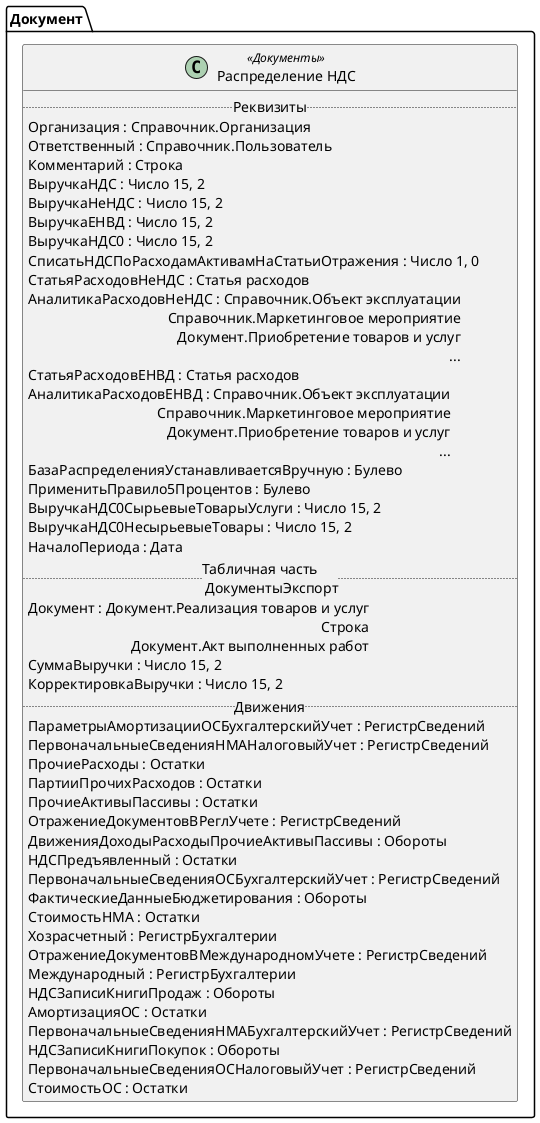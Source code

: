 ﻿@startuml РаспределениеНДС
'!include templates.wsd
'..\include templates.wsd
class Документ.РаспределениеНДС as "Распределение НДС" <<Документы>>
{
..Реквизиты..
Организация : Справочник.Организация
Ответственный : Справочник.Пользователь
Комментарий : Строка
ВыручкаНДС : Число 15, 2
ВыручкаНеНДС : Число 15, 2
ВыручкаЕНВД : Число 15, 2
ВыручкаНДС0 : Число 15, 2
СписатьНДСПоРасходамАктивамНаСтатьиОтражения : Число 1, 0
СтатьяРасходовНеНДС : Статья расходов
АналитикаРасходовНеНДС : Справочник.Объект эксплуатации\rСправочник.Маркетинговое мероприятие\rДокумент.Приобретение товаров и услуг\r...
СтатьяРасходовЕНВД : Статья расходов
АналитикаРасходовЕНВД : Справочник.Объект эксплуатации\rСправочник.Маркетинговое мероприятие\rДокумент.Приобретение товаров и услуг\r...
БазаРаспределенияУстанавливаетсяВручную : Булево
ПрименитьПравило5Процентов : Булево
ВыручкаНДС0СырьевыеТоварыУслуги : Число 15, 2
ВыручкаНДС0НесырьевыеТовары : Число 15, 2
НачалоПериода : Дата
..Табличная часть \n ДокументыЭкспорт..
Документ : Документ.Реализация товаров и услуг\rСтрока\rДокумент.Акт выполненных работ
СуммаВыручки : Число 15, 2
КорректировкаВыручки : Число 15, 2
..Движения..
ПараметрыАмортизацииОСБухгалтерскийУчет : РегистрСведений
ПервоначальныеСведенияНМАНалоговыйУчет : РегистрСведений
ПрочиеРасходы : Остатки
ПартииПрочихРасходов : Остатки
ПрочиеАктивыПассивы : Остатки
ОтражениеДокументовВРеглУчете : РегистрСведений
ДвиженияДоходыРасходыПрочиеАктивыПассивы : Обороты
НДСПредъявленный : Остатки
ПервоначальныеСведенияОСБухгалтерскийУчет : РегистрСведений
ФактическиеДанныеБюджетирования : Обороты
СтоимостьНМА : Остатки
Хозрасчетный : РегистрБухгалтерии
ОтражениеДокументовВМеждународномУчете : РегистрСведений
Международный : РегистрБухгалтерии
НДСЗаписиКнигиПродаж : Обороты
АмортизацияОС : Остатки
ПервоначальныеСведенияНМАБухгалтерскийУчет : РегистрСведений
НДСЗаписиКнигиПокупок : Обороты
ПервоначальныеСведенияОСНалоговыйУчет : РегистрСведений
СтоимостьОС : Остатки
}
@enduml
